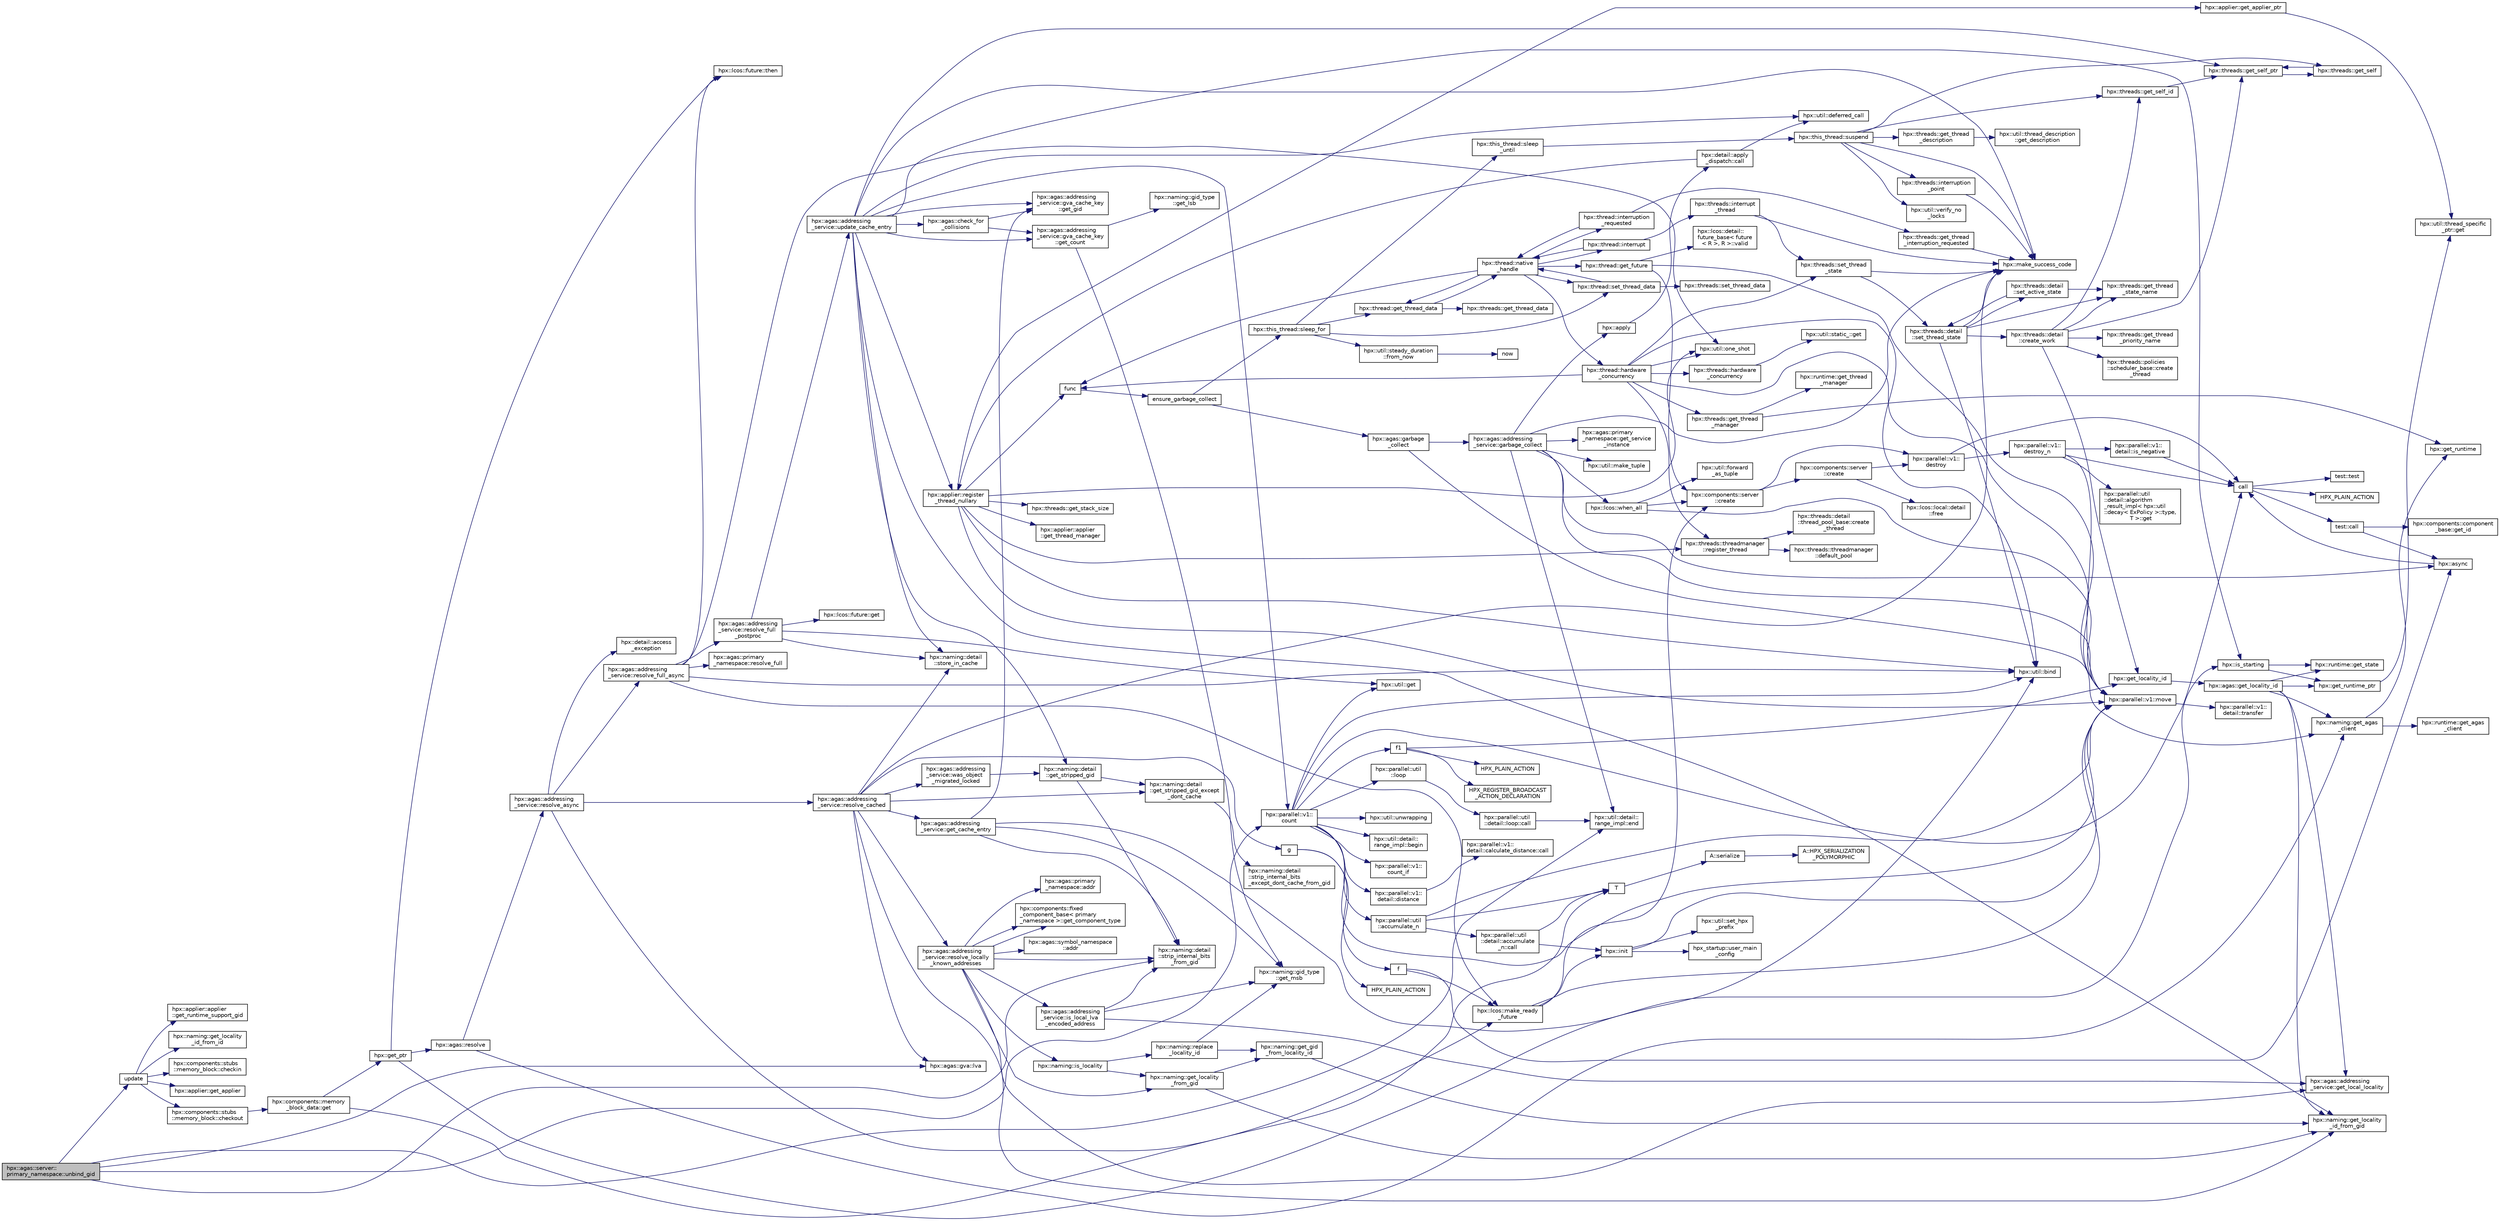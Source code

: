digraph "hpx::agas::server::primary_namespace::unbind_gid"
{
  edge [fontname="Helvetica",fontsize="10",labelfontname="Helvetica",labelfontsize="10"];
  node [fontname="Helvetica",fontsize="10",shape=record];
  rankdir="LR";
  Node1894 [label="hpx::agas::server::\lprimary_namespace::unbind_gid",height=0.2,width=0.4,color="black", fillcolor="grey75", style="filled", fontcolor="black"];
  Node1894 -> Node1895 [color="midnightblue",fontsize="10",style="solid",fontname="Helvetica"];
  Node1895 [label="update",height=0.2,width=0.4,color="black", fillcolor="white", style="filled",URL="$d7/d8b/non__atomic__rma_8cpp.html#a1f6c9aa3449cfad360e892c9c0bb7773"];
  Node1895 -> Node1896 [color="midnightblue",fontsize="10",style="solid",fontname="Helvetica"];
  Node1896 [label="hpx::components::stubs\l::memory_block::checkout",height=0.2,width=0.4,color="black", fillcolor="white", style="filled",URL="$d2/d46/structhpx_1_1components_1_1stubs_1_1memory__block.html#a37128bbb38e0ee31010f3d06d6de4e66"];
  Node1896 -> Node1897 [color="midnightblue",fontsize="10",style="solid",fontname="Helvetica"];
  Node1897 [label="hpx::components::memory\l_block_data::get",height=0.2,width=0.4,color="black", fillcolor="white", style="filled",URL="$d5/d76/classhpx_1_1components_1_1memory__block__data.html#a97ce2f01b730d8d90d329c1642fc0b28"];
  Node1897 -> Node1898 [color="midnightblue",fontsize="10",style="solid",fontname="Helvetica"];
  Node1898 [label="T",height=0.2,width=0.4,color="black", fillcolor="white", style="filled",URL="$db/d33/polymorphic__semiintrusive__template_8cpp.html#ad187658f9cb91c1312b39ae7e896f1ea"];
  Node1898 -> Node1899 [color="midnightblue",fontsize="10",style="solid",fontname="Helvetica"];
  Node1899 [label="A::serialize",height=0.2,width=0.4,color="black", fillcolor="white", style="filled",URL="$d7/da0/struct_a.html#a5f5c287cf471e274ed9dda0da1592212"];
  Node1899 -> Node1900 [color="midnightblue",fontsize="10",style="solid",fontname="Helvetica"];
  Node1900 [label="A::HPX_SERIALIZATION\l_POLYMORPHIC",height=0.2,width=0.4,color="black", fillcolor="white", style="filled",URL="$d7/da0/struct_a.html#ada978cc156cebbafddb1f3aa4c01918c"];
  Node1897 -> Node1901 [color="midnightblue",fontsize="10",style="solid",fontname="Helvetica"];
  Node1901 [label="hpx::get_ptr",height=0.2,width=0.4,color="black", fillcolor="white", style="filled",URL="$d8/d83/namespacehpx.html#aeb814737de830a2e8e340ca052d5ebfa",tooltip="Returns a future referring to the pointer to the underlying memory of a component. "];
  Node1901 -> Node1902 [color="midnightblue",fontsize="10",style="solid",fontname="Helvetica"];
  Node1902 [label="hpx::agas::resolve",height=0.2,width=0.4,color="black", fillcolor="white", style="filled",URL="$dc/d54/namespacehpx_1_1agas.html#aa3252ce39fbc229439bb0d85875b01fb"];
  Node1902 -> Node1903 [color="midnightblue",fontsize="10",style="solid",fontname="Helvetica"];
  Node1903 [label="hpx::naming::get_agas\l_client",height=0.2,width=0.4,color="black", fillcolor="white", style="filled",URL="$d4/dc9/namespacehpx_1_1naming.html#a0408fffd5d34b620712a801b0ae3b032"];
  Node1903 -> Node1904 [color="midnightblue",fontsize="10",style="solid",fontname="Helvetica"];
  Node1904 [label="hpx::get_runtime",height=0.2,width=0.4,color="black", fillcolor="white", style="filled",URL="$d8/d83/namespacehpx.html#aef902cc6c7dd3b9fbadf34d1e850a070"];
  Node1903 -> Node1905 [color="midnightblue",fontsize="10",style="solid",fontname="Helvetica"];
  Node1905 [label="hpx::runtime::get_agas\l_client",height=0.2,width=0.4,color="black", fillcolor="white", style="filled",URL="$d0/d7b/classhpx_1_1runtime.html#aeb5dddd30d6b9861669af8ad44d1a96a"];
  Node1902 -> Node1906 [color="midnightblue",fontsize="10",style="solid",fontname="Helvetica"];
  Node1906 [label="hpx::agas::addressing\l_service::resolve_async",height=0.2,width=0.4,color="black", fillcolor="white", style="filled",URL="$db/d58/structhpx_1_1agas_1_1addressing__service.html#a3344990e7d5c255f51bf89a8fb2828eb"];
  Node1906 -> Node1907 [color="midnightblue",fontsize="10",style="solid",fontname="Helvetica"];
  Node1907 [label="hpx::lcos::make_ready\l_future",height=0.2,width=0.4,color="black", fillcolor="white", style="filled",URL="$d2/dc9/namespacehpx_1_1lcos.html#a42997564ddfde91d475b8a2cea8f53e4"];
  Node1907 -> Node1908 [color="midnightblue",fontsize="10",style="solid",fontname="Helvetica"];
  Node1908 [label="hpx::init",height=0.2,width=0.4,color="black", fillcolor="white", style="filled",URL="$d8/d83/namespacehpx.html#a3c694ea960b47c56b33351ba16e3d76b",tooltip="Main entry point for launching the HPX runtime system. "];
  Node1908 -> Node1909 [color="midnightblue",fontsize="10",style="solid",fontname="Helvetica"];
  Node1909 [label="hpx::util::set_hpx\l_prefix",height=0.2,width=0.4,color="black", fillcolor="white", style="filled",URL="$df/dad/namespacehpx_1_1util.html#ae40a23c1ba0a48d9304dcf717a95793e"];
  Node1908 -> Node1910 [color="midnightblue",fontsize="10",style="solid",fontname="Helvetica"];
  Node1910 [label="hpx_startup::user_main\l_config",height=0.2,width=0.4,color="black", fillcolor="white", style="filled",URL="$d3/dd2/namespacehpx__startup.html#aaac571d88bd3912a4225a23eb3261637"];
  Node1908 -> Node1911 [color="midnightblue",fontsize="10",style="solid",fontname="Helvetica"];
  Node1911 [label="hpx::parallel::v1::move",height=0.2,width=0.4,color="black", fillcolor="white", style="filled",URL="$db/db9/namespacehpx_1_1parallel_1_1v1.html#aa7c4ede081ce786c9d1eb1adff495cfc"];
  Node1911 -> Node1912 [color="midnightblue",fontsize="10",style="solid",fontname="Helvetica"];
  Node1912 [label="hpx::parallel::v1::\ldetail::transfer",height=0.2,width=0.4,color="black", fillcolor="white", style="filled",URL="$d2/ddd/namespacehpx_1_1parallel_1_1v1_1_1detail.html#ab1b56a05e1885ca7cc7ffa1804dd2f3c"];
  Node1907 -> Node1913 [color="midnightblue",fontsize="10",style="solid",fontname="Helvetica"];
  Node1913 [label="hpx::components::server\l::create",height=0.2,width=0.4,color="black", fillcolor="white", style="filled",URL="$d2/da2/namespacehpx_1_1components_1_1server.html#ac776c89f3d68ceb910e8cee9fa937ab4",tooltip="Create arrays of components using their default constructor. "];
  Node1913 -> Node1914 [color="midnightblue",fontsize="10",style="solid",fontname="Helvetica"];
  Node1914 [label="hpx::components::server\l::create",height=0.2,width=0.4,color="black", fillcolor="white", style="filled",URL="$d2/da2/namespacehpx_1_1components_1_1server.html#a77d26de181c97b444565e230577981bd"];
  Node1914 -> Node1915 [color="midnightblue",fontsize="10",style="solid",fontname="Helvetica"];
  Node1915 [label="hpx::lcos::local::detail\l::free",height=0.2,width=0.4,color="black", fillcolor="white", style="filled",URL="$d4/dcb/namespacehpx_1_1lcos_1_1local_1_1detail.html#a55a940f019734e9bb045dc123cd80e48"];
  Node1914 -> Node1916 [color="midnightblue",fontsize="10",style="solid",fontname="Helvetica"];
  Node1916 [label="hpx::parallel::v1::\ldestroy",height=0.2,width=0.4,color="black", fillcolor="white", style="filled",URL="$db/db9/namespacehpx_1_1parallel_1_1v1.html#acf303558375048e8a7cc9a2c2e09477f"];
  Node1916 -> Node1917 [color="midnightblue",fontsize="10",style="solid",fontname="Helvetica"];
  Node1917 [label="call",height=0.2,width=0.4,color="black", fillcolor="white", style="filled",URL="$d2/d67/promise__1620_8cpp.html#a58357f0b82bc761e1d0b9091ed563a70"];
  Node1917 -> Node1918 [color="midnightblue",fontsize="10",style="solid",fontname="Helvetica"];
  Node1918 [label="test::test",height=0.2,width=0.4,color="black", fillcolor="white", style="filled",URL="$d8/d89/structtest.html#ab42d5ece712d716b04cb3f686f297a26"];
  Node1917 -> Node1919 [color="midnightblue",fontsize="10",style="solid",fontname="Helvetica"];
  Node1919 [label="HPX_PLAIN_ACTION",height=0.2,width=0.4,color="black", fillcolor="white", style="filled",URL="$d2/d67/promise__1620_8cpp.html#ab96aab827a4b1fcaf66cfe0ba83fef23"];
  Node1917 -> Node1920 [color="midnightblue",fontsize="10",style="solid",fontname="Helvetica"];
  Node1920 [label="test::call",height=0.2,width=0.4,color="black", fillcolor="white", style="filled",URL="$d8/d89/structtest.html#aeb29e7ed6518b9426ccf1344c52620ae"];
  Node1920 -> Node1921 [color="midnightblue",fontsize="10",style="solid",fontname="Helvetica"];
  Node1921 [label="hpx::async",height=0.2,width=0.4,color="black", fillcolor="white", style="filled",URL="$d8/d83/namespacehpx.html#acb7d8e37b73b823956ce144f9a57eaa4"];
  Node1921 -> Node1917 [color="midnightblue",fontsize="10",style="solid",fontname="Helvetica"];
  Node1920 -> Node1922 [color="midnightblue",fontsize="10",style="solid",fontname="Helvetica"];
  Node1922 [label="hpx::components::component\l_base::get_id",height=0.2,width=0.4,color="black", fillcolor="white", style="filled",URL="$d2/de6/classhpx_1_1components_1_1component__base.html#a4c8fd93514039bdf01c48d66d82b19cd"];
  Node1916 -> Node1923 [color="midnightblue",fontsize="10",style="solid",fontname="Helvetica"];
  Node1923 [label="hpx::parallel::v1::\ldestroy_n",height=0.2,width=0.4,color="black", fillcolor="white", style="filled",URL="$db/db9/namespacehpx_1_1parallel_1_1v1.html#a71d0691132a300690163f5636bcd5bd3"];
  Node1923 -> Node1924 [color="midnightblue",fontsize="10",style="solid",fontname="Helvetica"];
  Node1924 [label="hpx::parallel::v1::\ldetail::is_negative",height=0.2,width=0.4,color="black", fillcolor="white", style="filled",URL="$d2/ddd/namespacehpx_1_1parallel_1_1v1_1_1detail.html#adf2e40fc4b20ad0fd442ee3118a4d527"];
  Node1924 -> Node1917 [color="midnightblue",fontsize="10",style="solid",fontname="Helvetica"];
  Node1923 -> Node1925 [color="midnightblue",fontsize="10",style="solid",fontname="Helvetica"];
  Node1925 [label="hpx::parallel::util\l::detail::algorithm\l_result_impl\< hpx::util\l::decay\< ExPolicy \>::type,\l T \>::get",height=0.2,width=0.4,color="black", fillcolor="white", style="filled",URL="$d2/d42/structhpx_1_1parallel_1_1util_1_1detail_1_1algorithm__result__impl.html#ab5b051e8ec74eff5e0e62fd63f5d377e"];
  Node1923 -> Node1911 [color="midnightblue",fontsize="10",style="solid",fontname="Helvetica"];
  Node1923 -> Node1917 [color="midnightblue",fontsize="10",style="solid",fontname="Helvetica"];
  Node1913 -> Node1916 [color="midnightblue",fontsize="10",style="solid",fontname="Helvetica"];
  Node1907 -> Node1911 [color="midnightblue",fontsize="10",style="solid",fontname="Helvetica"];
  Node1906 -> Node1926 [color="midnightblue",fontsize="10",style="solid",fontname="Helvetica"];
  Node1926 [label="hpx::agas::addressing\l_service::resolve_cached",height=0.2,width=0.4,color="black", fillcolor="white", style="filled",URL="$db/d58/structhpx_1_1agas_1_1addressing__service.html#a187ac62b4a4b7c1b98b75979357f07a9"];
  Node1926 -> Node1927 [color="midnightblue",fontsize="10",style="solid",fontname="Helvetica"];
  Node1927 [label="hpx::naming::detail\l::get_stripped_gid_except\l_dont_cache",height=0.2,width=0.4,color="black", fillcolor="white", style="filled",URL="$d5/d18/namespacehpx_1_1naming_1_1detail.html#a1ab848588112d0f7fac377a15692c9cc"];
  Node1927 -> Node1928 [color="midnightblue",fontsize="10",style="solid",fontname="Helvetica"];
  Node1928 [label="hpx::naming::detail\l::strip_internal_bits\l_except_dont_cache_from_gid",height=0.2,width=0.4,color="black", fillcolor="white", style="filled",URL="$d5/d18/namespacehpx_1_1naming_1_1detail.html#aabeb51a92376c6bfb9cf31bf9ff0c4cc"];
  Node1926 -> Node1929 [color="midnightblue",fontsize="10",style="solid",fontname="Helvetica"];
  Node1929 [label="hpx::agas::addressing\l_service::resolve_locally\l_known_addresses",height=0.2,width=0.4,color="black", fillcolor="white", style="filled",URL="$db/d58/structhpx_1_1agas_1_1addressing__service.html#afb44b2c86524b47d1431d9d66524075c"];
  Node1929 -> Node1930 [color="midnightblue",fontsize="10",style="solid",fontname="Helvetica"];
  Node1930 [label="hpx::naming::detail\l::strip_internal_bits\l_from_gid",height=0.2,width=0.4,color="black", fillcolor="white", style="filled",URL="$d5/d18/namespacehpx_1_1naming_1_1detail.html#a95cca4d4bc82a9da3e804b225b03dfaf"];
  Node1929 -> Node1931 [color="midnightblue",fontsize="10",style="solid",fontname="Helvetica"];
  Node1931 [label="hpx::agas::addressing\l_service::is_local_lva\l_encoded_address",height=0.2,width=0.4,color="black", fillcolor="white", style="filled",URL="$db/d58/structhpx_1_1agas_1_1addressing__service.html#af9469c8740aeb898ce6937e2d0e57095"];
  Node1931 -> Node1930 [color="midnightblue",fontsize="10",style="solid",fontname="Helvetica"];
  Node1931 -> Node1932 [color="midnightblue",fontsize="10",style="solid",fontname="Helvetica"];
  Node1932 [label="hpx::agas::addressing\l_service::get_local_locality",height=0.2,width=0.4,color="black", fillcolor="white", style="filled",URL="$db/d58/structhpx_1_1agas_1_1addressing__service.html#ab52c19a37c2a7a006c6c15f90ad0539c"];
  Node1931 -> Node1933 [color="midnightblue",fontsize="10",style="solid",fontname="Helvetica"];
  Node1933 [label="hpx::naming::gid_type\l::get_msb",height=0.2,width=0.4,color="black", fillcolor="white", style="filled",URL="$d3/d67/structhpx_1_1naming_1_1gid__type.html#a31d0fb49a563fb184fecaabdced4dcd9"];
  Node1929 -> Node1932 [color="midnightblue",fontsize="10",style="solid",fontname="Helvetica"];
  Node1929 -> Node1934 [color="midnightblue",fontsize="10",style="solid",fontname="Helvetica"];
  Node1934 [label="hpx::naming::is_locality",height=0.2,width=0.4,color="black", fillcolor="white", style="filled",URL="$d4/dc9/namespacehpx_1_1naming.html#a960045d29982b0fda774809643cf2be8"];
  Node1934 -> Node1935 [color="midnightblue",fontsize="10",style="solid",fontname="Helvetica"];
  Node1935 [label="hpx::naming::get_locality\l_from_gid",height=0.2,width=0.4,color="black", fillcolor="white", style="filled",URL="$d4/dc9/namespacehpx_1_1naming.html#a0b1c0ab6510a7a869fa4e3c7717748e5"];
  Node1935 -> Node1936 [color="midnightblue",fontsize="10",style="solid",fontname="Helvetica"];
  Node1936 [label="hpx::naming::get_gid\l_from_locality_id",height=0.2,width=0.4,color="black", fillcolor="white", style="filled",URL="$d4/dc9/namespacehpx_1_1naming.html#ae50a3ecdb5854b6a25a556ebc9830541"];
  Node1936 -> Node1937 [color="midnightblue",fontsize="10",style="solid",fontname="Helvetica"];
  Node1937 [label="hpx::naming::get_locality\l_id_from_gid",height=0.2,width=0.4,color="black", fillcolor="white", style="filled",URL="$d4/dc9/namespacehpx_1_1naming.html#a7fd43037784560bd04fda9b49e33529f"];
  Node1935 -> Node1937 [color="midnightblue",fontsize="10",style="solid",fontname="Helvetica"];
  Node1934 -> Node1938 [color="midnightblue",fontsize="10",style="solid",fontname="Helvetica"];
  Node1938 [label="hpx::naming::replace\l_locality_id",height=0.2,width=0.4,color="black", fillcolor="white", style="filled",URL="$d4/dc9/namespacehpx_1_1naming.html#a27ed9275dccbd5fb677b350f040c21b4"];
  Node1938 -> Node1936 [color="midnightblue",fontsize="10",style="solid",fontname="Helvetica"];
  Node1938 -> Node1933 [color="midnightblue",fontsize="10",style="solid",fontname="Helvetica"];
  Node1929 -> Node1935 [color="midnightblue",fontsize="10",style="solid",fontname="Helvetica"];
  Node1929 -> Node1939 [color="midnightblue",fontsize="10",style="solid",fontname="Helvetica"];
  Node1939 [label="hpx::agas::primary\l_namespace::addr",height=0.2,width=0.4,color="black", fillcolor="white", style="filled",URL="$d1/d43/structhpx_1_1agas_1_1primary__namespace.html#ab71d11675989acee54e82f6d1956a77c"];
  Node1929 -> Node1940 [color="midnightblue",fontsize="10",style="solid",fontname="Helvetica"];
  Node1940 [label="hpx::components::fixed\l_component_base\< primary\l_namespace \>::get_component_type",height=0.2,width=0.4,color="black", fillcolor="white", style="filled",URL="$df/dfd/classhpx_1_1components_1_1fixed__component__base.html#aa87dbc5aad4f2ee3f9b8f62c6981a8c2"];
  Node1929 -> Node1941 [color="midnightblue",fontsize="10",style="solid",fontname="Helvetica"];
  Node1941 [label="hpx::agas::symbol_namespace\l::addr",height=0.2,width=0.4,color="black", fillcolor="white", style="filled",URL="$dd/d5e/structhpx_1_1agas_1_1symbol__namespace.html#a2527957c5b5ce9c4842294c8a95d00b4"];
  Node1929 -> Node1940 [color="midnightblue",fontsize="10",style="solid",fontname="Helvetica"];
  Node1926 -> Node1942 [color="midnightblue",fontsize="10",style="solid",fontname="Helvetica"];
  Node1942 [label="hpx::make_success_code",height=0.2,width=0.4,color="black", fillcolor="white", style="filled",URL="$d8/d83/namespacehpx.html#a0e8512a8f49e2a6c8185061181419d8f",tooltip="Returns error_code(hpx::success, \"success\", mode). "];
  Node1926 -> Node1943 [color="midnightblue",fontsize="10",style="solid",fontname="Helvetica"];
  Node1943 [label="hpx::naming::detail\l::store_in_cache",height=0.2,width=0.4,color="black", fillcolor="white", style="filled",URL="$d5/d18/namespacehpx_1_1naming_1_1detail.html#a58e1ddcbd72ed4042377e11f32abf3fa"];
  Node1926 -> Node1937 [color="midnightblue",fontsize="10",style="solid",fontname="Helvetica"];
  Node1926 -> Node1944 [color="midnightblue",fontsize="10",style="solid",fontname="Helvetica"];
  Node1944 [label="hpx::agas::addressing\l_service::was_object\l_migrated_locked",height=0.2,width=0.4,color="black", fillcolor="white", style="filled",URL="$db/d58/structhpx_1_1agas_1_1addressing__service.html#aade8c179c3866b1212fe6439b586ace1",tooltip="Maintain list of migrated objects. "];
  Node1944 -> Node1945 [color="midnightblue",fontsize="10",style="solid",fontname="Helvetica"];
  Node1945 [label="hpx::naming::detail\l::get_stripped_gid",height=0.2,width=0.4,color="black", fillcolor="white", style="filled",URL="$d5/d18/namespacehpx_1_1naming_1_1detail.html#ad3a849cb7ebd5dccf9aefadccc21dd89"];
  Node1945 -> Node1930 [color="midnightblue",fontsize="10",style="solid",fontname="Helvetica"];
  Node1945 -> Node1927 [color="midnightblue",fontsize="10",style="solid",fontname="Helvetica"];
  Node1926 -> Node1946 [color="midnightblue",fontsize="10",style="solid",fontname="Helvetica"];
  Node1946 [label="g",height=0.2,width=0.4,color="black", fillcolor="white", style="filled",URL="$da/d17/cxx11__noexcept_8cpp.html#a96f5ebe659f57f5faa7343c54f8ea39a"];
  Node1946 -> Node1947 [color="midnightblue",fontsize="10",style="solid",fontname="Helvetica"];
  Node1947 [label="f",height=0.2,width=0.4,color="black", fillcolor="white", style="filled",URL="$d4/d13/async__unwrap__1037_8cpp.html#a02a6b0b4f77af9f69a841dc8262b0cd0"];
  Node1947 -> Node1921 [color="midnightblue",fontsize="10",style="solid",fontname="Helvetica"];
  Node1947 -> Node1907 [color="midnightblue",fontsize="10",style="solid",fontname="Helvetica"];
  Node1946 -> Node1948 [color="midnightblue",fontsize="10",style="solid",fontname="Helvetica"];
  Node1948 [label="HPX_PLAIN_ACTION",height=0.2,width=0.4,color="black", fillcolor="white", style="filled",URL="$d4/d13/async__unwrap__1037_8cpp.html#ab5991a65409f0229f564e4935bd7b979"];
  Node1926 -> Node1949 [color="midnightblue",fontsize="10",style="solid",fontname="Helvetica"];
  Node1949 [label="hpx::agas::addressing\l_service::get_cache_entry",height=0.2,width=0.4,color="black", fillcolor="white", style="filled",URL="$db/d58/structhpx_1_1agas_1_1addressing__service.html#aa49e358ece0734e36829a90603b51c63"];
  Node1949 -> Node1950 [color="midnightblue",fontsize="10",style="solid",fontname="Helvetica"];
  Node1950 [label="hpx::is_starting",height=0.2,width=0.4,color="black", fillcolor="white", style="filled",URL="$d8/d83/namespacehpx.html#ab3ff61647293cfe9b7c3060fee8445a5",tooltip="Test whether the runtime system is currently being started. "];
  Node1950 -> Node1951 [color="midnightblue",fontsize="10",style="solid",fontname="Helvetica"];
  Node1951 [label="hpx::get_runtime_ptr",height=0.2,width=0.4,color="black", fillcolor="white", style="filled",URL="$d8/d83/namespacehpx.html#af29daf2bb3e01b4d6495a1742b6cce64"];
  Node1951 -> Node1952 [color="midnightblue",fontsize="10",style="solid",fontname="Helvetica"];
  Node1952 [label="hpx::util::thread_specific\l_ptr::get",height=0.2,width=0.4,color="black", fillcolor="white", style="filled",URL="$d4/d4c/structhpx_1_1util_1_1thread__specific__ptr.html#a3b27d8520710478aa41d1f74206bdba9"];
  Node1950 -> Node1953 [color="midnightblue",fontsize="10",style="solid",fontname="Helvetica"];
  Node1953 [label="hpx::runtime::get_state",height=0.2,width=0.4,color="black", fillcolor="white", style="filled",URL="$d0/d7b/classhpx_1_1runtime.html#ab405f80e060dac95d624520f38b0524c"];
  Node1949 -> Node1930 [color="midnightblue",fontsize="10",style="solid",fontname="Helvetica"];
  Node1949 -> Node1933 [color="midnightblue",fontsize="10",style="solid",fontname="Helvetica"];
  Node1949 -> Node1954 [color="midnightblue",fontsize="10",style="solid",fontname="Helvetica"];
  Node1954 [label="hpx::agas::addressing\l_service::gva_cache_key\l::get_gid",height=0.2,width=0.4,color="black", fillcolor="white", style="filled",URL="$d0/d9c/structhpx_1_1agas_1_1addressing__service_1_1gva__cache__key.html#a708ed959cf225ceef95f3328a99e29ff"];
  Node1926 -> Node1955 [color="midnightblue",fontsize="10",style="solid",fontname="Helvetica"];
  Node1955 [label="hpx::agas::gva::lva",height=0.2,width=0.4,color="black", fillcolor="white", style="filled",URL="$dc/d8a/structhpx_1_1agas_1_1gva.html#aea2401483cd9320a0a8ca504e79e076b"];
  Node1906 -> Node1956 [color="midnightblue",fontsize="10",style="solid",fontname="Helvetica"];
  Node1956 [label="hpx::detail::access\l_exception",height=0.2,width=0.4,color="black", fillcolor="white", style="filled",URL="$d5/dbe/namespacehpx_1_1detail.html#ad5b3b2c9c75cdd2d75f4473c03230643"];
  Node1906 -> Node1957 [color="midnightblue",fontsize="10",style="solid",fontname="Helvetica"];
  Node1957 [label="hpx::agas::addressing\l_service::resolve_full_async",height=0.2,width=0.4,color="black", fillcolor="white", style="filled",URL="$db/d58/structhpx_1_1agas_1_1addressing__service.html#af678e6288e0f302b9c96b813a8e660ef"];
  Node1957 -> Node1907 [color="midnightblue",fontsize="10",style="solid",fontname="Helvetica"];
  Node1957 -> Node1958 [color="midnightblue",fontsize="10",style="solid",fontname="Helvetica"];
  Node1958 [label="hpx::agas::primary\l_namespace::resolve_full",height=0.2,width=0.4,color="black", fillcolor="white", style="filled",URL="$d1/d43/structhpx_1_1agas_1_1primary__namespace.html#ae7bd476e130fc743397d0d18bb161f74"];
  Node1957 -> Node1959 [color="midnightblue",fontsize="10",style="solid",fontname="Helvetica"];
  Node1959 [label="hpx::lcos::future::then",height=0.2,width=0.4,color="black", fillcolor="white", style="filled",URL="$d0/d33/classhpx_1_1lcos_1_1future.html#a17045dee172c36e208b2cbd400fa8797"];
  Node1957 -> Node1960 [color="midnightblue",fontsize="10",style="solid",fontname="Helvetica"];
  Node1960 [label="hpx::util::bind",height=0.2,width=0.4,color="black", fillcolor="white", style="filled",URL="$df/dad/namespacehpx_1_1util.html#ad844caedf82a0173d6909d910c3e48c6"];
  Node1957 -> Node1961 [color="midnightblue",fontsize="10",style="solid",fontname="Helvetica"];
  Node1961 [label="hpx::util::one_shot",height=0.2,width=0.4,color="black", fillcolor="white", style="filled",URL="$df/dad/namespacehpx_1_1util.html#a273e61be42a72415291e0ec0a4f28c7a"];
  Node1957 -> Node1962 [color="midnightblue",fontsize="10",style="solid",fontname="Helvetica"];
  Node1962 [label="hpx::agas::addressing\l_service::resolve_full\l_postproc",height=0.2,width=0.4,color="black", fillcolor="white", style="filled",URL="$db/d58/structhpx_1_1agas_1_1addressing__service.html#a9adf9683a9e200a15224e7c04f8d6339"];
  Node1962 -> Node1963 [color="midnightblue",fontsize="10",style="solid",fontname="Helvetica"];
  Node1963 [label="hpx::util::get",height=0.2,width=0.4,color="black", fillcolor="white", style="filled",URL="$df/dad/namespacehpx_1_1util.html#a5cbd3c41f03f4d4acaedaa4777e3cc02"];
  Node1962 -> Node1964 [color="midnightblue",fontsize="10",style="solid",fontname="Helvetica"];
  Node1964 [label="hpx::lcos::future::get",height=0.2,width=0.4,color="black", fillcolor="white", style="filled",URL="$d0/d33/classhpx_1_1lcos_1_1future.html#a8c28269486d5620ac48af349f17bb41c"];
  Node1962 -> Node1943 [color="midnightblue",fontsize="10",style="solid",fontname="Helvetica"];
  Node1962 -> Node1965 [color="midnightblue",fontsize="10",style="solid",fontname="Helvetica"];
  Node1965 [label="hpx::agas::addressing\l_service::update_cache_entry",height=0.2,width=0.4,color="black", fillcolor="white", style="filled",URL="$db/d58/structhpx_1_1agas_1_1addressing__service.html#ab49f7530592fc5c804c94720b8ffd61d"];
  Node1965 -> Node1942 [color="midnightblue",fontsize="10",style="solid",fontname="Helvetica"];
  Node1965 -> Node1943 [color="midnightblue",fontsize="10",style="solid",fontname="Helvetica"];
  Node1965 -> Node1945 [color="midnightblue",fontsize="10",style="solid",fontname="Helvetica"];
  Node1965 -> Node1937 [color="midnightblue",fontsize="10",style="solid",fontname="Helvetica"];
  Node1965 -> Node1966 [color="midnightblue",fontsize="10",style="solid",fontname="Helvetica"];
  Node1966 [label="hpx::threads::get_self_ptr",height=0.2,width=0.4,color="black", fillcolor="white", style="filled",URL="$d7/d28/namespacehpx_1_1threads.html#a22877ae347ad884cde3a51397dad6c53"];
  Node1966 -> Node1967 [color="midnightblue",fontsize="10",style="solid",fontname="Helvetica"];
  Node1967 [label="hpx::threads::get_self",height=0.2,width=0.4,color="black", fillcolor="white", style="filled",URL="$d7/d28/namespacehpx_1_1threads.html#a07daf4d6d29233f20d66d41ab7b5b8e8"];
  Node1967 -> Node1966 [color="midnightblue",fontsize="10",style="solid",fontname="Helvetica"];
  Node1965 -> Node1950 [color="midnightblue",fontsize="10",style="solid",fontname="Helvetica"];
  Node1965 -> Node1968 [color="midnightblue",fontsize="10",style="solid",fontname="Helvetica"];
  Node1968 [label="hpx::applier::register\l_thread_nullary",height=0.2,width=0.4,color="black", fillcolor="white", style="filled",URL="$d8/dcb/namespacehpx_1_1applier.html#a401cd1145927e58d74d1eb52aaccd936"];
  Node1968 -> Node1969 [color="midnightblue",fontsize="10",style="solid",fontname="Helvetica"];
  Node1969 [label="hpx::applier::get_applier_ptr",height=0.2,width=0.4,color="black", fillcolor="white", style="filled",URL="$d8/dcb/namespacehpx_1_1applier.html#a617483cf2b77ad3a0aa428ade7b35299"];
  Node1969 -> Node1952 [color="midnightblue",fontsize="10",style="solid",fontname="Helvetica"];
  Node1968 -> Node1970 [color="midnightblue",fontsize="10",style="solid",fontname="Helvetica"];
  Node1970 [label="func",height=0.2,width=0.4,color="black", fillcolor="white", style="filled",URL="$d8/dfd/id__type__ref__counting__1032_8cpp.html#ab811b86ea5107ffb3351fcaa29d2c652"];
  Node1970 -> Node1971 [color="midnightblue",fontsize="10",style="solid",fontname="Helvetica"];
  Node1971 [label="ensure_garbage_collect",height=0.2,width=0.4,color="black", fillcolor="white", style="filled",URL="$d8/dfd/id__type__ref__counting__1032_8cpp.html#a5264b94bf7c262ac0e521fb290d476d5"];
  Node1971 -> Node1972 [color="midnightblue",fontsize="10",style="solid",fontname="Helvetica"];
  Node1972 [label="hpx::this_thread::sleep_for",height=0.2,width=0.4,color="black", fillcolor="white", style="filled",URL="$d9/d52/namespacehpx_1_1this__thread.html#afc042a5a5fa52eef2d1d177a343435cf"];
  Node1972 -> Node1973 [color="midnightblue",fontsize="10",style="solid",fontname="Helvetica"];
  Node1973 [label="hpx::this_thread::sleep\l_until",height=0.2,width=0.4,color="black", fillcolor="white", style="filled",URL="$d9/d52/namespacehpx_1_1this__thread.html#ae12a853980115b23ff0ab8ca06622658"];
  Node1973 -> Node1974 [color="midnightblue",fontsize="10",style="solid",fontname="Helvetica"];
  Node1974 [label="hpx::this_thread::suspend",height=0.2,width=0.4,color="black", fillcolor="white", style="filled",URL="$d9/d52/namespacehpx_1_1this__thread.html#aca220026fb3014c0881d129fe31c0073"];
  Node1974 -> Node1967 [color="midnightblue",fontsize="10",style="solid",fontname="Helvetica"];
  Node1974 -> Node1975 [color="midnightblue",fontsize="10",style="solid",fontname="Helvetica"];
  Node1975 [label="hpx::threads::get_self_id",height=0.2,width=0.4,color="black", fillcolor="white", style="filled",URL="$d7/d28/namespacehpx_1_1threads.html#afafe0f900b9fac3d4ed3c747625c1cfe"];
  Node1975 -> Node1966 [color="midnightblue",fontsize="10",style="solid",fontname="Helvetica"];
  Node1974 -> Node1976 [color="midnightblue",fontsize="10",style="solid",fontname="Helvetica"];
  Node1976 [label="hpx::threads::interruption\l_point",height=0.2,width=0.4,color="black", fillcolor="white", style="filled",URL="$d7/d28/namespacehpx_1_1threads.html#ada6ec56a12b050707311d8c628089059"];
  Node1976 -> Node1942 [color="midnightblue",fontsize="10",style="solid",fontname="Helvetica"];
  Node1974 -> Node1977 [color="midnightblue",fontsize="10",style="solid",fontname="Helvetica"];
  Node1977 [label="hpx::util::verify_no\l_locks",height=0.2,width=0.4,color="black", fillcolor="white", style="filled",URL="$df/dad/namespacehpx_1_1util.html#ae0e1837ee6f09b79b26c2e788d2e9fc9"];
  Node1974 -> Node1978 [color="midnightblue",fontsize="10",style="solid",fontname="Helvetica"];
  Node1978 [label="hpx::threads::get_thread\l_description",height=0.2,width=0.4,color="black", fillcolor="white", style="filled",URL="$d7/d28/namespacehpx_1_1threads.html#a42fc18a7a680f4e8bc633a4b4c956701"];
  Node1978 -> Node1979 [color="midnightblue",fontsize="10",style="solid",fontname="Helvetica"];
  Node1979 [label="hpx::util::thread_description\l::get_description",height=0.2,width=0.4,color="black", fillcolor="white", style="filled",URL="$df/d9e/structhpx_1_1util_1_1thread__description.html#a8c834e14eca6eb228188022577f9f952"];
  Node1974 -> Node1942 [color="midnightblue",fontsize="10",style="solid",fontname="Helvetica"];
  Node1972 -> Node1980 [color="midnightblue",fontsize="10",style="solid",fontname="Helvetica"];
  Node1980 [label="hpx::util::steady_duration\l::from_now",height=0.2,width=0.4,color="black", fillcolor="white", style="filled",URL="$d9/d4f/classhpx_1_1util_1_1steady__duration.html#a0132206d767cd0f7395507b40111a153"];
  Node1980 -> Node1981 [color="midnightblue",fontsize="10",style="solid",fontname="Helvetica"];
  Node1981 [label="now",height=0.2,width=0.4,color="black", fillcolor="white", style="filled",URL="$de/db3/1d__stencil__1__omp_8cpp.html#a89e9667753dccfac455bd37a7a3a7b16"];
  Node1972 -> Node1982 [color="midnightblue",fontsize="10",style="solid",fontname="Helvetica"];
  Node1982 [label="hpx::thread::get_thread_data",height=0.2,width=0.4,color="black", fillcolor="white", style="filled",URL="$de/d9b/classhpx_1_1thread.html#a4535ef82cec3b953d2c941d20e3e3904"];
  Node1982 -> Node1983 [color="midnightblue",fontsize="10",style="solid",fontname="Helvetica"];
  Node1983 [label="hpx::threads::get_thread_data",height=0.2,width=0.4,color="black", fillcolor="white", style="filled",URL="$d7/d28/namespacehpx_1_1threads.html#a8737931ff6303807225f735b2b384ae4"];
  Node1982 -> Node1984 [color="midnightblue",fontsize="10",style="solid",fontname="Helvetica"];
  Node1984 [label="hpx::thread::native\l_handle",height=0.2,width=0.4,color="black", fillcolor="white", style="filled",URL="$de/d9b/classhpx_1_1thread.html#acf48190d264ab64c1c4ec99d0b421b5a"];
  Node1984 -> Node1985 [color="midnightblue",fontsize="10",style="solid",fontname="Helvetica"];
  Node1985 [label="hpx::thread::hardware\l_concurrency",height=0.2,width=0.4,color="black", fillcolor="white", style="filled",URL="$de/d9b/classhpx_1_1thread.html#a8e4fff210e02485ba493bc3a2a956c03"];
  Node1985 -> Node1986 [color="midnightblue",fontsize="10",style="solid",fontname="Helvetica"];
  Node1986 [label="hpx::threads::hardware\l_concurrency",height=0.2,width=0.4,color="black", fillcolor="white", style="filled",URL="$d7/d28/namespacehpx_1_1threads.html#aa8752a235478d2ad7b5ac467b63ab527"];
  Node1986 -> Node1987 [color="midnightblue",fontsize="10",style="solid",fontname="Helvetica"];
  Node1987 [label="hpx::util::static_::get",height=0.2,width=0.4,color="black", fillcolor="white", style="filled",URL="$d3/dbb/structhpx_1_1util_1_1static__.html#a2967c633948a3bf17a3b5405ef5a8318"];
  Node1985 -> Node1970 [color="midnightblue",fontsize="10",style="solid",fontname="Helvetica"];
  Node1985 -> Node1960 [color="midnightblue",fontsize="10",style="solid",fontname="Helvetica"];
  Node1985 -> Node1961 [color="midnightblue",fontsize="10",style="solid",fontname="Helvetica"];
  Node1985 -> Node1911 [color="midnightblue",fontsize="10",style="solid",fontname="Helvetica"];
  Node1985 -> Node1988 [color="midnightblue",fontsize="10",style="solid",fontname="Helvetica"];
  Node1988 [label="hpx::threads::get_thread\l_manager",height=0.2,width=0.4,color="black", fillcolor="white", style="filled",URL="$d7/d28/namespacehpx_1_1threads.html#a076973c3a53beadde7d967e22c4f6cce"];
  Node1988 -> Node1904 [color="midnightblue",fontsize="10",style="solid",fontname="Helvetica"];
  Node1988 -> Node1989 [color="midnightblue",fontsize="10",style="solid",fontname="Helvetica"];
  Node1989 [label="hpx::runtime::get_thread\l_manager",height=0.2,width=0.4,color="black", fillcolor="white", style="filled",URL="$d0/d7b/classhpx_1_1runtime.html#a865b12d57fcd44a8d3dda3e35414f563"];
  Node1985 -> Node1990 [color="midnightblue",fontsize="10",style="solid",fontname="Helvetica"];
  Node1990 [label="hpx::threads::threadmanager\l::register_thread",height=0.2,width=0.4,color="black", fillcolor="white", style="filled",URL="$d5/daa/classhpx_1_1threads_1_1threadmanager.html#a7f79c7578e08a60ca45eb276ce8133d8"];
  Node1990 -> Node1991 [color="midnightblue",fontsize="10",style="solid",fontname="Helvetica"];
  Node1991 [label="hpx::threads::threadmanager\l::default_pool",height=0.2,width=0.4,color="black", fillcolor="white", style="filled",URL="$d5/daa/classhpx_1_1threads_1_1threadmanager.html#a851f067d03b5dd1c5e6a9a6a841e05df"];
  Node1990 -> Node1992 [color="midnightblue",fontsize="10",style="solid",fontname="Helvetica"];
  Node1992 [label="hpx::threads::detail\l::thread_pool_base::create\l_thread",height=0.2,width=0.4,color="black", fillcolor="white", style="filled",URL="$de/dae/classhpx_1_1threads_1_1detail_1_1thread__pool__base.html#ad35d3779eef6f4528e62a26d71b34b34"];
  Node1985 -> Node1993 [color="midnightblue",fontsize="10",style="solid",fontname="Helvetica"];
  Node1993 [label="hpx::threads::set_thread\l_state",height=0.2,width=0.4,color="black", fillcolor="white", style="filled",URL="$d7/d28/namespacehpx_1_1threads.html#ac0690ad16ad778bcc79dcd727cc33025",tooltip="Set the thread state of the thread referenced by the thread_id id. "];
  Node1993 -> Node1942 [color="midnightblue",fontsize="10",style="solid",fontname="Helvetica"];
  Node1993 -> Node1994 [color="midnightblue",fontsize="10",style="solid",fontname="Helvetica"];
  Node1994 [label="hpx::threads::detail\l::set_thread_state",height=0.2,width=0.4,color="black", fillcolor="white", style="filled",URL="$d2/dd1/namespacehpx_1_1threads_1_1detail.html#af85ddc854c4a149bf1738eb1b111b9ab"];
  Node1994 -> Node1995 [color="midnightblue",fontsize="10",style="solid",fontname="Helvetica"];
  Node1995 [label="hpx::threads::get_thread\l_state_name",height=0.2,width=0.4,color="black", fillcolor="white", style="filled",URL="$d7/d28/namespacehpx_1_1threads.html#a26f91ea8d2195f165c033241c5cd11db"];
  Node1994 -> Node1942 [color="midnightblue",fontsize="10",style="solid",fontname="Helvetica"];
  Node1994 -> Node1960 [color="midnightblue",fontsize="10",style="solid",fontname="Helvetica"];
  Node1994 -> Node1996 [color="midnightblue",fontsize="10",style="solid",fontname="Helvetica"];
  Node1996 [label="hpx::threads::detail\l::set_active_state",height=0.2,width=0.4,color="black", fillcolor="white", style="filled",URL="$d2/dd1/namespacehpx_1_1threads_1_1detail.html#a45884a5bf04ad66a4f259231a3947e76"];
  Node1996 -> Node1995 [color="midnightblue",fontsize="10",style="solid",fontname="Helvetica"];
  Node1996 -> Node1994 [color="midnightblue",fontsize="10",style="solid",fontname="Helvetica"];
  Node1994 -> Node1997 [color="midnightblue",fontsize="10",style="solid",fontname="Helvetica"];
  Node1997 [label="hpx::threads::detail\l::create_work",height=0.2,width=0.4,color="black", fillcolor="white", style="filled",URL="$d2/dd1/namespacehpx_1_1threads_1_1detail.html#ae22384a3c1b1a1940032fad068fb54b1"];
  Node1997 -> Node1995 [color="midnightblue",fontsize="10",style="solid",fontname="Helvetica"];
  Node1997 -> Node1998 [color="midnightblue",fontsize="10",style="solid",fontname="Helvetica"];
  Node1998 [label="hpx::threads::get_thread\l_priority_name",height=0.2,width=0.4,color="black", fillcolor="white", style="filled",URL="$d7/d28/namespacehpx_1_1threads.html#a9c6b2fec0c1cf5b06ff83ce756ca6d42"];
  Node1997 -> Node1966 [color="midnightblue",fontsize="10",style="solid",fontname="Helvetica"];
  Node1997 -> Node1975 [color="midnightblue",fontsize="10",style="solid",fontname="Helvetica"];
  Node1997 -> Node1999 [color="midnightblue",fontsize="10",style="solid",fontname="Helvetica"];
  Node1999 [label="hpx::get_locality_id",height=0.2,width=0.4,color="black", fillcolor="white", style="filled",URL="$d8/d83/namespacehpx.html#a158d7c54a657bb364c1704033010697b",tooltip="Return the number of the locality this function is being called from. "];
  Node1999 -> Node2000 [color="midnightblue",fontsize="10",style="solid",fontname="Helvetica"];
  Node2000 [label="hpx::agas::get_locality_id",height=0.2,width=0.4,color="black", fillcolor="white", style="filled",URL="$dc/d54/namespacehpx_1_1agas.html#a491cc2ddecdf0f1a9129900caa6a4d3e"];
  Node2000 -> Node1951 [color="midnightblue",fontsize="10",style="solid",fontname="Helvetica"];
  Node2000 -> Node1953 [color="midnightblue",fontsize="10",style="solid",fontname="Helvetica"];
  Node2000 -> Node1903 [color="midnightblue",fontsize="10",style="solid",fontname="Helvetica"];
  Node2000 -> Node1932 [color="midnightblue",fontsize="10",style="solid",fontname="Helvetica"];
  Node2000 -> Node1937 [color="midnightblue",fontsize="10",style="solid",fontname="Helvetica"];
  Node1997 -> Node2001 [color="midnightblue",fontsize="10",style="solid",fontname="Helvetica"];
  Node2001 [label="hpx::threads::policies\l::scheduler_base::create\l_thread",height=0.2,width=0.4,color="black", fillcolor="white", style="filled",URL="$dd/d7e/structhpx_1_1threads_1_1policies_1_1scheduler__base.html#ad3b05cd7f363cc8e8410ce368c3794e0"];
  Node1984 -> Node2002 [color="midnightblue",fontsize="10",style="solid",fontname="Helvetica"];
  Node2002 [label="hpx::thread::interrupt",height=0.2,width=0.4,color="black", fillcolor="white", style="filled",URL="$de/d9b/classhpx_1_1thread.html#ac34d0d033aa743c476a79dbc2e1a8a39"];
  Node2002 -> Node2003 [color="midnightblue",fontsize="10",style="solid",fontname="Helvetica"];
  Node2003 [label="hpx::threads::interrupt\l_thread",height=0.2,width=0.4,color="black", fillcolor="white", style="filled",URL="$d7/d28/namespacehpx_1_1threads.html#a6bdda1a2aab61b9b13d274b5155d7e73"];
  Node2003 -> Node1942 [color="midnightblue",fontsize="10",style="solid",fontname="Helvetica"];
  Node2003 -> Node1993 [color="midnightblue",fontsize="10",style="solid",fontname="Helvetica"];
  Node2002 -> Node1984 [color="midnightblue",fontsize="10",style="solid",fontname="Helvetica"];
  Node1984 -> Node2004 [color="midnightblue",fontsize="10",style="solid",fontname="Helvetica"];
  Node2004 [label="hpx::thread::interruption\l_requested",height=0.2,width=0.4,color="black", fillcolor="white", style="filled",URL="$de/d9b/classhpx_1_1thread.html#a33276bb4c20bbb0b1978944e18ef71b8"];
  Node2004 -> Node2005 [color="midnightblue",fontsize="10",style="solid",fontname="Helvetica"];
  Node2005 [label="hpx::threads::get_thread\l_interruption_requested",height=0.2,width=0.4,color="black", fillcolor="white", style="filled",URL="$d7/d28/namespacehpx_1_1threads.html#ae64a7fdb8b5c8bac7be0c8282672a03b"];
  Node2005 -> Node1942 [color="midnightblue",fontsize="10",style="solid",fontname="Helvetica"];
  Node2004 -> Node1984 [color="midnightblue",fontsize="10",style="solid",fontname="Helvetica"];
  Node1984 -> Node2006 [color="midnightblue",fontsize="10",style="solid",fontname="Helvetica"];
  Node2006 [label="hpx::thread::get_future",height=0.2,width=0.4,color="black", fillcolor="white", style="filled",URL="$de/d9b/classhpx_1_1thread.html#a87fdb0d8da826366fc190ed224900a64"];
  Node2006 -> Node2007 [color="midnightblue",fontsize="10",style="solid",fontname="Helvetica"];
  Node2007 [label="hpx::lcos::detail::\lfuture_base\< future\l\< R \>, R \>::valid",height=0.2,width=0.4,color="black", fillcolor="white", style="filled",URL="$d5/dd7/classhpx_1_1lcos_1_1detail_1_1future__base.html#aaf7beb7374815614363033bd96573e75"];
  Node2006 -> Node1913 [color="midnightblue",fontsize="10",style="solid",fontname="Helvetica"];
  Node2006 -> Node1911 [color="midnightblue",fontsize="10",style="solid",fontname="Helvetica"];
  Node1984 -> Node1982 [color="midnightblue",fontsize="10",style="solid",fontname="Helvetica"];
  Node1984 -> Node2008 [color="midnightblue",fontsize="10",style="solid",fontname="Helvetica"];
  Node2008 [label="hpx::thread::set_thread_data",height=0.2,width=0.4,color="black", fillcolor="white", style="filled",URL="$de/d9b/classhpx_1_1thread.html#a7317a3cf5251f3b33c990449570d4cea"];
  Node2008 -> Node2009 [color="midnightblue",fontsize="10",style="solid",fontname="Helvetica"];
  Node2009 [label="hpx::threads::set_thread_data",height=0.2,width=0.4,color="black", fillcolor="white", style="filled",URL="$d7/d28/namespacehpx_1_1threads.html#a00a625acc149fce3ae38e4340454acf7"];
  Node2008 -> Node1984 [color="midnightblue",fontsize="10",style="solid",fontname="Helvetica"];
  Node1984 -> Node1970 [color="midnightblue",fontsize="10",style="solid",fontname="Helvetica"];
  Node1972 -> Node2008 [color="midnightblue",fontsize="10",style="solid",fontname="Helvetica"];
  Node1971 -> Node2010 [color="midnightblue",fontsize="10",style="solid",fontname="Helvetica"];
  Node2010 [label="hpx::agas::garbage\l_collect",height=0.2,width=0.4,color="black", fillcolor="white", style="filled",URL="$dc/d54/namespacehpx_1_1agas.html#a951337adc4f9bd6df00a50737468e911"];
  Node2010 -> Node1903 [color="midnightblue",fontsize="10",style="solid",fontname="Helvetica"];
  Node2010 -> Node2011 [color="midnightblue",fontsize="10",style="solid",fontname="Helvetica"];
  Node2011 [label="hpx::agas::addressing\l_service::garbage_collect",height=0.2,width=0.4,color="black", fillcolor="white", style="filled",URL="$db/d58/structhpx_1_1agas_1_1addressing__service.html#a87dcae0eacf6e62d5103ebf516d86f63"];
  Node2011 -> Node1942 [color="midnightblue",fontsize="10",style="solid",fontname="Helvetica"];
  Node2011 -> Node2012 [color="midnightblue",fontsize="10",style="solid",fontname="Helvetica"];
  Node2012 [label="hpx::agas::primary\l_namespace::get_service\l_instance",height=0.2,width=0.4,color="black", fillcolor="white", style="filled",URL="$d1/d43/structhpx_1_1agas_1_1primary__namespace.html#a7630ff0f30ff8c23b13b4672c5350e2e"];
  Node2011 -> Node2013 [color="midnightblue",fontsize="10",style="solid",fontname="Helvetica"];
  Node2013 [label="hpx::util::make_tuple",height=0.2,width=0.4,color="black", fillcolor="white", style="filled",URL="$df/dad/namespacehpx_1_1util.html#a06fa74211a987d208e013f400a9f5328"];
  Node2011 -> Node2014 [color="midnightblue",fontsize="10",style="solid",fontname="Helvetica"];
  Node2014 [label="hpx::util::detail::\lrange_impl::end",height=0.2,width=0.4,color="black", fillcolor="white", style="filled",URL="$d4/d4a/namespacehpx_1_1util_1_1detail_1_1range__impl.html#afb2ea48b0902f52ee4d8b764807b4316"];
  Node2011 -> Node2015 [color="midnightblue",fontsize="10",style="solid",fontname="Helvetica"];
  Node2015 [label="hpx::apply",height=0.2,width=0.4,color="black", fillcolor="white", style="filled",URL="$d8/d83/namespacehpx.html#aa87762f0db0731d385f3fdfdb25d59fc"];
  Node2015 -> Node2016 [color="midnightblue",fontsize="10",style="solid",fontname="Helvetica"];
  Node2016 [label="hpx::detail::apply\l_dispatch::call",height=0.2,width=0.4,color="black", fillcolor="white", style="filled",URL="$db/de8/structhpx_1_1detail_1_1apply__dispatch.html#a0755fab16d281e74bcff0f8045be9459"];
  Node2016 -> Node1968 [color="midnightblue",fontsize="10",style="solid",fontname="Helvetica"];
  Node2016 -> Node2017 [color="midnightblue",fontsize="10",style="solid",fontname="Helvetica"];
  Node2017 [label="hpx::util::deferred_call",height=0.2,width=0.4,color="black", fillcolor="white", style="filled",URL="$df/dad/namespacehpx_1_1util.html#acdded623c658a7a3436f7e76bc9d881c"];
  Node2011 -> Node1911 [color="midnightblue",fontsize="10",style="solid",fontname="Helvetica"];
  Node2011 -> Node1921 [color="midnightblue",fontsize="10",style="solid",fontname="Helvetica"];
  Node2011 -> Node2018 [color="midnightblue",fontsize="10",style="solid",fontname="Helvetica"];
  Node2018 [label="hpx::lcos::when_all",height=0.2,width=0.4,color="black", fillcolor="white", style="filled",URL="$d2/dc9/namespacehpx_1_1lcos.html#a1a6fb024d8690923fb185d5aee204d54"];
  Node2018 -> Node2019 [color="midnightblue",fontsize="10",style="solid",fontname="Helvetica"];
  Node2019 [label="hpx::util::forward\l_as_tuple",height=0.2,width=0.4,color="black", fillcolor="white", style="filled",URL="$df/dad/namespacehpx_1_1util.html#ab7c31e3f24c3302a4f67b6735a6fa597"];
  Node2018 -> Node1911 [color="midnightblue",fontsize="10",style="solid",fontname="Helvetica"];
  Node2018 -> Node1913 [color="midnightblue",fontsize="10",style="solid",fontname="Helvetica"];
  Node1968 -> Node1960 [color="midnightblue",fontsize="10",style="solid",fontname="Helvetica"];
  Node1968 -> Node1961 [color="midnightblue",fontsize="10",style="solid",fontname="Helvetica"];
  Node1968 -> Node1911 [color="midnightblue",fontsize="10",style="solid",fontname="Helvetica"];
  Node1968 -> Node2020 [color="midnightblue",fontsize="10",style="solid",fontname="Helvetica"];
  Node2020 [label="hpx::threads::get_stack_size",height=0.2,width=0.4,color="black", fillcolor="white", style="filled",URL="$d7/d28/namespacehpx_1_1threads.html#af597241b3c2785150be206737ca04aa6",tooltip="The get_stack_size function is part of the thread related API. It. "];
  Node1968 -> Node2021 [color="midnightblue",fontsize="10",style="solid",fontname="Helvetica"];
  Node2021 [label="hpx::applier::applier\l::get_thread_manager",height=0.2,width=0.4,color="black", fillcolor="white", style="filled",URL="$da/dcb/classhpx_1_1applier_1_1applier.html#acc36d583973701e573be39da97bba866",tooltip="Access the thread-manager instance associated with this applier. "];
  Node1968 -> Node1990 [color="midnightblue",fontsize="10",style="solid",fontname="Helvetica"];
  Node1965 -> Node2017 [color="midnightblue",fontsize="10",style="solid",fontname="Helvetica"];
  Node1965 -> Node2022 [color="midnightblue",fontsize="10",style="solid",fontname="Helvetica"];
  Node2022 [label="hpx::parallel::v1::\lcount",height=0.2,width=0.4,color="black", fillcolor="white", style="filled",URL="$db/db9/namespacehpx_1_1parallel_1_1v1.html#a19d058114a2bd44801aab4176b188e23"];
  Node2022 -> Node2023 [color="midnightblue",fontsize="10",style="solid",fontname="Helvetica"];
  Node2023 [label="hpx::parallel::v1::\lcount_if",height=0.2,width=0.4,color="black", fillcolor="white", style="filled",URL="$db/db9/namespacehpx_1_1parallel_1_1v1.html#ad836ff017ec208c2d6388a9b47b05ce0"];
  Node2022 -> Node2024 [color="midnightblue",fontsize="10",style="solid",fontname="Helvetica"];
  Node2024 [label="f1",height=0.2,width=0.4,color="black", fillcolor="white", style="filled",URL="$d8/d8b/broadcast_8cpp.html#a1751fbd41f2529b84514a9dbd767959a"];
  Node2024 -> Node1999 [color="midnightblue",fontsize="10",style="solid",fontname="Helvetica"];
  Node2024 -> Node2025 [color="midnightblue",fontsize="10",style="solid",fontname="Helvetica"];
  Node2025 [label="HPX_PLAIN_ACTION",height=0.2,width=0.4,color="black", fillcolor="white", style="filled",URL="$d8/d8b/broadcast_8cpp.html#a19685a0394ce6a99351f7a679f6eeefc"];
  Node2024 -> Node2026 [color="midnightblue",fontsize="10",style="solid",fontname="Helvetica"];
  Node2026 [label="HPX_REGISTER_BROADCAST\l_ACTION_DECLARATION",height=0.2,width=0.4,color="black", fillcolor="white", style="filled",URL="$d7/d38/addressing__service_8cpp.html#a573d764d9cb34eec46a4bdffcf07875f"];
  Node2022 -> Node2027 [color="midnightblue",fontsize="10",style="solid",fontname="Helvetica"];
  Node2027 [label="hpx::parallel::util\l::loop",height=0.2,width=0.4,color="black", fillcolor="white", style="filled",URL="$df/dc6/namespacehpx_1_1parallel_1_1util.html#a3f434e00f42929aac85debb8c5782213"];
  Node2027 -> Node2028 [color="midnightblue",fontsize="10",style="solid",fontname="Helvetica"];
  Node2028 [label="hpx::parallel::util\l::detail::loop::call",height=0.2,width=0.4,color="black", fillcolor="white", style="filled",URL="$da/d06/structhpx_1_1parallel_1_1util_1_1detail_1_1loop.html#a5c5e8dbda782f09cdb7bc2509e3bf09e"];
  Node2028 -> Node2014 [color="midnightblue",fontsize="10",style="solid",fontname="Helvetica"];
  Node2022 -> Node1960 [color="midnightblue",fontsize="10",style="solid",fontname="Helvetica"];
  Node2022 -> Node1911 [color="midnightblue",fontsize="10",style="solid",fontname="Helvetica"];
  Node2022 -> Node1963 [color="midnightblue",fontsize="10",style="solid",fontname="Helvetica"];
  Node2022 -> Node1917 [color="midnightblue",fontsize="10",style="solid",fontname="Helvetica"];
  Node2022 -> Node2029 [color="midnightblue",fontsize="10",style="solid",fontname="Helvetica"];
  Node2029 [label="hpx::parallel::v1::\ldetail::distance",height=0.2,width=0.4,color="black", fillcolor="white", style="filled",URL="$d2/ddd/namespacehpx_1_1parallel_1_1v1_1_1detail.html#a6bea3c6a5f470cad11f27ee6bab4a33f"];
  Node2029 -> Node2030 [color="midnightblue",fontsize="10",style="solid",fontname="Helvetica"];
  Node2030 [label="hpx::parallel::v1::\ldetail::calculate_distance::call",height=0.2,width=0.4,color="black", fillcolor="white", style="filled",URL="$db/dfa/structhpx_1_1parallel_1_1v1_1_1detail_1_1calculate__distance.html#a950a6627830a7d019ac0e734b0a447bf"];
  Node2022 -> Node2031 [color="midnightblue",fontsize="10",style="solid",fontname="Helvetica"];
  Node2031 [label="hpx::util::unwrapping",height=0.2,width=0.4,color="black", fillcolor="white", style="filled",URL="$df/dad/namespacehpx_1_1util.html#a7529d9ac687684c33403cdd1f9cef8e4"];
  Node2022 -> Node2032 [color="midnightblue",fontsize="10",style="solid",fontname="Helvetica"];
  Node2032 [label="hpx::parallel::util\l::accumulate_n",height=0.2,width=0.4,color="black", fillcolor="white", style="filled",URL="$df/dc6/namespacehpx_1_1parallel_1_1util.html#af19f9a2722f97c2247ea5d0dbb5e2d25"];
  Node2032 -> Node2033 [color="midnightblue",fontsize="10",style="solid",fontname="Helvetica"];
  Node2033 [label="hpx::parallel::util\l::detail::accumulate\l_n::call",height=0.2,width=0.4,color="black", fillcolor="white", style="filled",URL="$d8/d3b/structhpx_1_1parallel_1_1util_1_1detail_1_1accumulate__n.html#a765aceb8ab313fc92f7c4aaf70ccca8f"];
  Node2033 -> Node1908 [color="midnightblue",fontsize="10",style="solid",fontname="Helvetica"];
  Node2033 -> Node1898 [color="midnightblue",fontsize="10",style="solid",fontname="Helvetica"];
  Node2032 -> Node1911 [color="midnightblue",fontsize="10",style="solid",fontname="Helvetica"];
  Node2032 -> Node1898 [color="midnightblue",fontsize="10",style="solid",fontname="Helvetica"];
  Node2022 -> Node2034 [color="midnightblue",fontsize="10",style="solid",fontname="Helvetica"];
  Node2034 [label="hpx::util::detail::\lrange_impl::begin",height=0.2,width=0.4,color="black", fillcolor="white", style="filled",URL="$d4/d4a/namespacehpx_1_1util_1_1detail_1_1range__impl.html#a31e165df2b865cdd961f35ce938db41a"];
  Node1965 -> Node2035 [color="midnightblue",fontsize="10",style="solid",fontname="Helvetica"];
  Node2035 [label="hpx::agas::check_for\l_collisions",height=0.2,width=0.4,color="black", fillcolor="white", style="filled",URL="$dc/d54/namespacehpx_1_1agas.html#a4d42d0de49a9b04ee1dc7011f5a43b53"];
  Node2035 -> Node1954 [color="midnightblue",fontsize="10",style="solid",fontname="Helvetica"];
  Node2035 -> Node2036 [color="midnightblue",fontsize="10",style="solid",fontname="Helvetica"];
  Node2036 [label="hpx::agas::addressing\l_service::gva_cache_key\l::get_count",height=0.2,width=0.4,color="black", fillcolor="white", style="filled",URL="$d0/d9c/structhpx_1_1agas_1_1addressing__service_1_1gva__cache__key.html#a3568b745efded9c94e11f1f175928a40"];
  Node2036 -> Node1933 [color="midnightblue",fontsize="10",style="solid",fontname="Helvetica"];
  Node2036 -> Node2037 [color="midnightblue",fontsize="10",style="solid",fontname="Helvetica"];
  Node2037 [label="hpx::naming::gid_type\l::get_lsb",height=0.2,width=0.4,color="black", fillcolor="white", style="filled",URL="$d3/d67/structhpx_1_1naming_1_1gid__type.html#ad7dfeee6436c3b055ee759590b09b4a5"];
  Node1965 -> Node1954 [color="midnightblue",fontsize="10",style="solid",fontname="Helvetica"];
  Node1965 -> Node2036 [color="midnightblue",fontsize="10",style="solid",fontname="Helvetica"];
  Node1901 -> Node1959 [color="midnightblue",fontsize="10",style="solid",fontname="Helvetica"];
  Node1901 -> Node1960 [color="midnightblue",fontsize="10",style="solid",fontname="Helvetica"];
  Node1895 -> Node2038 [color="midnightblue",fontsize="10",style="solid",fontname="Helvetica"];
  Node2038 [label="hpx::applier::get_applier",height=0.2,width=0.4,color="black", fillcolor="white", style="filled",URL="$d8/dcb/namespacehpx_1_1applier.html#aba1147ab54a476403b37f20a39b1e239"];
  Node1895 -> Node2039 [color="midnightblue",fontsize="10",style="solid",fontname="Helvetica"];
  Node2039 [label="hpx::applier::applier\l::get_runtime_support_gid",height=0.2,width=0.4,color="black", fillcolor="white", style="filled",URL="$da/dcb/classhpx_1_1applier_1_1applier.html#a7736e709ace421b256997262fa7cc8f6"];
  Node1895 -> Node2040 [color="midnightblue",fontsize="10",style="solid",fontname="Helvetica"];
  Node2040 [label="hpx::naming::get_locality\l_id_from_id",height=0.2,width=0.4,color="black", fillcolor="white", style="filled",URL="$d4/dc9/namespacehpx_1_1naming.html#af568527a84c2ea192f494afa8a236e8c"];
  Node1895 -> Node2041 [color="midnightblue",fontsize="10",style="solid",fontname="Helvetica"];
  Node2041 [label="hpx::components::stubs\l::memory_block::checkin",height=0.2,width=0.4,color="black", fillcolor="white", style="filled",URL="$d2/d46/structhpx_1_1components_1_1stubs_1_1memory__block.html#a723a99c313a676b6a04fbb3ba9bfac51"];
  Node1894 -> Node1930 [color="midnightblue",fontsize="10",style="solid",fontname="Helvetica"];
  Node1894 -> Node2014 [color="midnightblue",fontsize="10",style="solid",fontname="Helvetica"];
  Node1894 -> Node1955 [color="midnightblue",fontsize="10",style="solid",fontname="Helvetica"];
  Node1894 -> Node2022 [color="midnightblue",fontsize="10",style="solid",fontname="Helvetica"];
}
